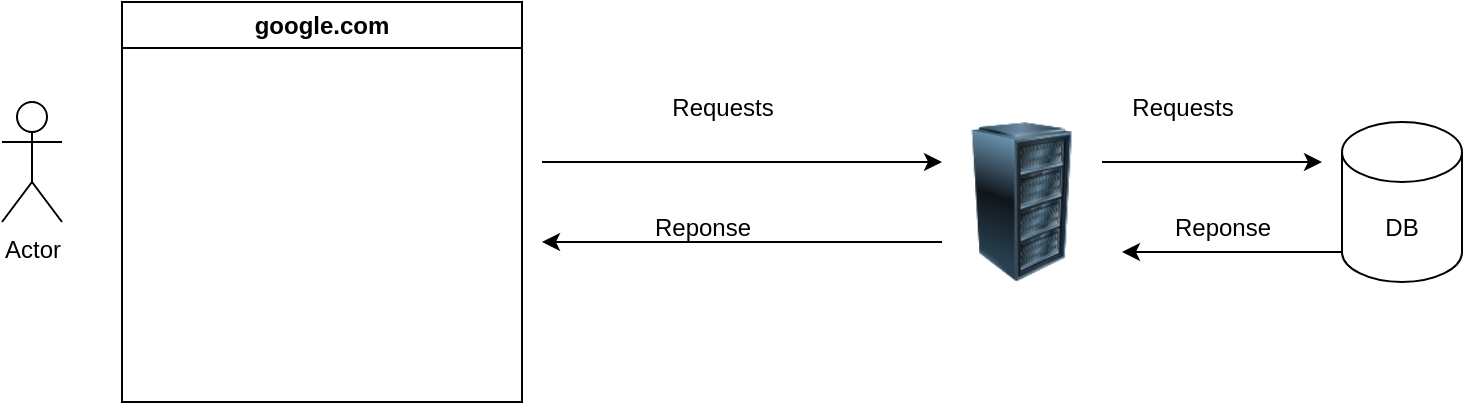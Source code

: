 <mxfile version="21.6.5" type="device">
  <diagram name="Trang-1" id="lDUSRBd-4T6Q8lE5rrpU">
    <mxGraphModel dx="1050" dy="566" grid="1" gridSize="10" guides="1" tooltips="1" connect="1" arrows="1" fold="1" page="1" pageScale="1" pageWidth="827" pageHeight="1169" math="0" shadow="0">
      <root>
        <mxCell id="0" />
        <mxCell id="1" parent="0" />
        <mxCell id="0xoLmVzbU-y4o6ovwfeb-1" value="Actor" style="shape=umlActor;verticalLabelPosition=bottom;verticalAlign=top;html=1;outlineConnect=0;" vertex="1" parent="1">
          <mxGeometry x="80" y="290" width="30" height="60" as="geometry" />
        </mxCell>
        <mxCell id="0xoLmVzbU-y4o6ovwfeb-2" value="google.com" style="swimlane;whiteSpace=wrap;html=1;" vertex="1" parent="1">
          <mxGeometry x="140" y="240" width="200" height="200" as="geometry" />
        </mxCell>
        <mxCell id="0xoLmVzbU-y4o6ovwfeb-4" value="" style="image;html=1;image=img/lib/clip_art/computers/Server_Rack_128x128.png" vertex="1" parent="1">
          <mxGeometry x="550" y="300" width="80" height="80" as="geometry" />
        </mxCell>
        <mxCell id="0xoLmVzbU-y4o6ovwfeb-5" value="DB" style="shape=cylinder3;whiteSpace=wrap;html=1;boundedLbl=1;backgroundOutline=1;size=15;" vertex="1" parent="1">
          <mxGeometry x="750" y="300" width="60" height="80" as="geometry" />
        </mxCell>
        <mxCell id="0xoLmVzbU-y4o6ovwfeb-6" value="" style="endArrow=classic;html=1;rounded=0;entryX=0;entryY=0.25;entryDx=0;entryDy=0;" edge="1" parent="1" target="0xoLmVzbU-y4o6ovwfeb-4">
          <mxGeometry width="50" height="50" relative="1" as="geometry">
            <mxPoint x="350" y="320" as="sourcePoint" />
            <mxPoint x="440" y="270" as="targetPoint" />
          </mxGeometry>
        </mxCell>
        <mxCell id="0xoLmVzbU-y4o6ovwfeb-7" value="" style="endArrow=classic;html=1;rounded=0;" edge="1" parent="1">
          <mxGeometry width="50" height="50" relative="1" as="geometry">
            <mxPoint x="630" y="320" as="sourcePoint" />
            <mxPoint x="740" y="320" as="targetPoint" />
          </mxGeometry>
        </mxCell>
        <mxCell id="0xoLmVzbU-y4o6ovwfeb-8" value="" style="endArrow=classic;html=1;rounded=0;exitX=0;exitY=0.75;exitDx=0;exitDy=0;" edge="1" parent="1" source="0xoLmVzbU-y4o6ovwfeb-4">
          <mxGeometry width="50" height="50" relative="1" as="geometry">
            <mxPoint x="390" y="320" as="sourcePoint" />
            <mxPoint x="350" y="360" as="targetPoint" />
          </mxGeometry>
        </mxCell>
        <mxCell id="0xoLmVzbU-y4o6ovwfeb-9" value="" style="endArrow=classic;html=1;rounded=0;exitX=0;exitY=1;exitDx=0;exitDy=-15;exitPerimeter=0;" edge="1" parent="1" source="0xoLmVzbU-y4o6ovwfeb-5">
          <mxGeometry width="50" height="50" relative="1" as="geometry">
            <mxPoint x="560" y="370" as="sourcePoint" />
            <mxPoint x="640" y="365" as="targetPoint" />
          </mxGeometry>
        </mxCell>
        <mxCell id="0xoLmVzbU-y4o6ovwfeb-10" value="Requests" style="text;html=1;align=center;verticalAlign=middle;resizable=0;points=[];autosize=1;strokeColor=none;fillColor=none;" vertex="1" parent="1">
          <mxGeometry x="405" y="278" width="70" height="30" as="geometry" />
        </mxCell>
        <mxCell id="0xoLmVzbU-y4o6ovwfeb-11" value="Requests" style="text;html=1;align=center;verticalAlign=middle;resizable=0;points=[];autosize=1;strokeColor=none;fillColor=none;" vertex="1" parent="1">
          <mxGeometry x="635" y="278" width="70" height="30" as="geometry" />
        </mxCell>
        <mxCell id="0xoLmVzbU-y4o6ovwfeb-12" value="Reponse" style="text;html=1;align=center;verticalAlign=middle;resizable=0;points=[];autosize=1;strokeColor=none;fillColor=none;" vertex="1" parent="1">
          <mxGeometry x="655" y="338" width="70" height="30" as="geometry" />
        </mxCell>
        <mxCell id="0xoLmVzbU-y4o6ovwfeb-13" value="Reponse" style="text;html=1;align=center;verticalAlign=middle;resizable=0;points=[];autosize=1;strokeColor=none;fillColor=none;" vertex="1" parent="1">
          <mxGeometry x="395" y="338" width="70" height="30" as="geometry" />
        </mxCell>
      </root>
    </mxGraphModel>
  </diagram>
</mxfile>
